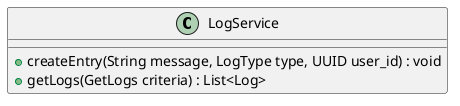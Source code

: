 @startuml
class LogService {
    + createEntry(String message, LogType type, UUID user_id) : void
    + getLogs(GetLogs criteria) : List<Log>
}
@enduml